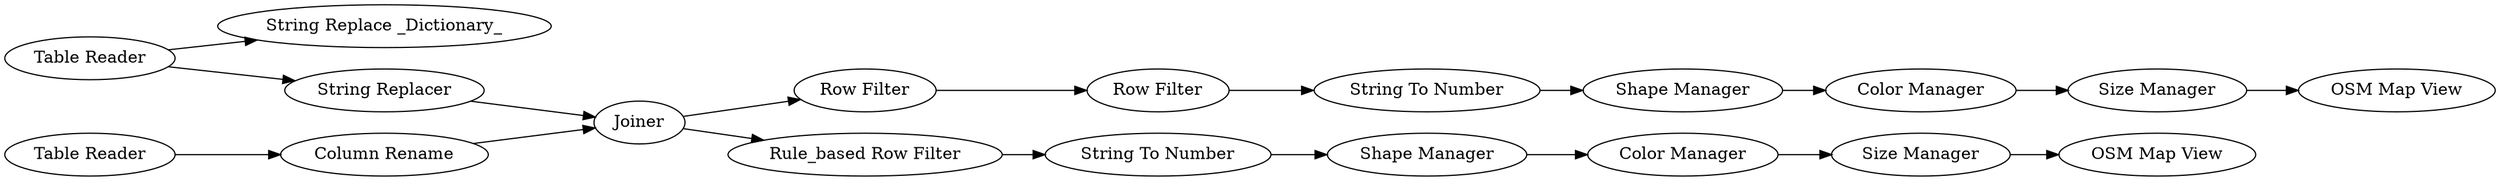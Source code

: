 digraph {
	"-4127697122871498435_48" [label="Column Rename"]
	"-4127697122871498435_47" [label="String Replace _Dictionary_"]
	"-4127697122871498435_46" [label="String Replacer"]
	"-4127697122871498435_61" [label="Table Reader"]
	"-4127697122871498435_44" [label="OSM Map View"]
	"-4127697122871498435_51" [label="Row Filter"]
	"-4127697122871498435_50" [label="String To Number"]
	"-4127697122871498435_41" [label=Joiner]
	"-4127697122871498435_57" [label="Size Manager"]
	"-4127697122871498435_60" [label="Table Reader"]
	"-4127697122871498435_45" [label="Color Manager"]
	"-4127697122871498435_58" [label="OSM Map View"]
	"-4127697122871498435_55" [label="Shape Manager"]
	"-4127697122871498435_56" [label="Color Manager"]
	"-4127697122871498435_54" [label="String To Number"]
	"-4127697122871498435_49" [label="Row Filter"]
	"-4127697122871498435_53" [label="Rule_based Row Filter"]
	"-4127697122871498435_42" [label="Size Manager"]
	"-4127697122871498435_43" [label="Shape Manager"]
	"-4127697122871498435_49" -> "-4127697122871498435_51"
	"-4127697122871498435_60" -> "-4127697122871498435_48"
	"-4127697122871498435_43" -> "-4127697122871498435_45"
	"-4127697122871498435_42" -> "-4127697122871498435_44"
	"-4127697122871498435_54" -> "-4127697122871498435_55"
	"-4127697122871498435_41" -> "-4127697122871498435_53"
	"-4127697122871498435_56" -> "-4127697122871498435_57"
	"-4127697122871498435_57" -> "-4127697122871498435_58"
	"-4127697122871498435_51" -> "-4127697122871498435_50"
	"-4127697122871498435_41" -> "-4127697122871498435_49"
	"-4127697122871498435_53" -> "-4127697122871498435_54"
	"-4127697122871498435_46" -> "-4127697122871498435_41"
	"-4127697122871498435_45" -> "-4127697122871498435_42"
	"-4127697122871498435_55" -> "-4127697122871498435_56"
	"-4127697122871498435_61" -> "-4127697122871498435_46"
	"-4127697122871498435_61" -> "-4127697122871498435_47"
	"-4127697122871498435_48" -> "-4127697122871498435_41"
	"-4127697122871498435_50" -> "-4127697122871498435_43"
	rankdir=LR
}
